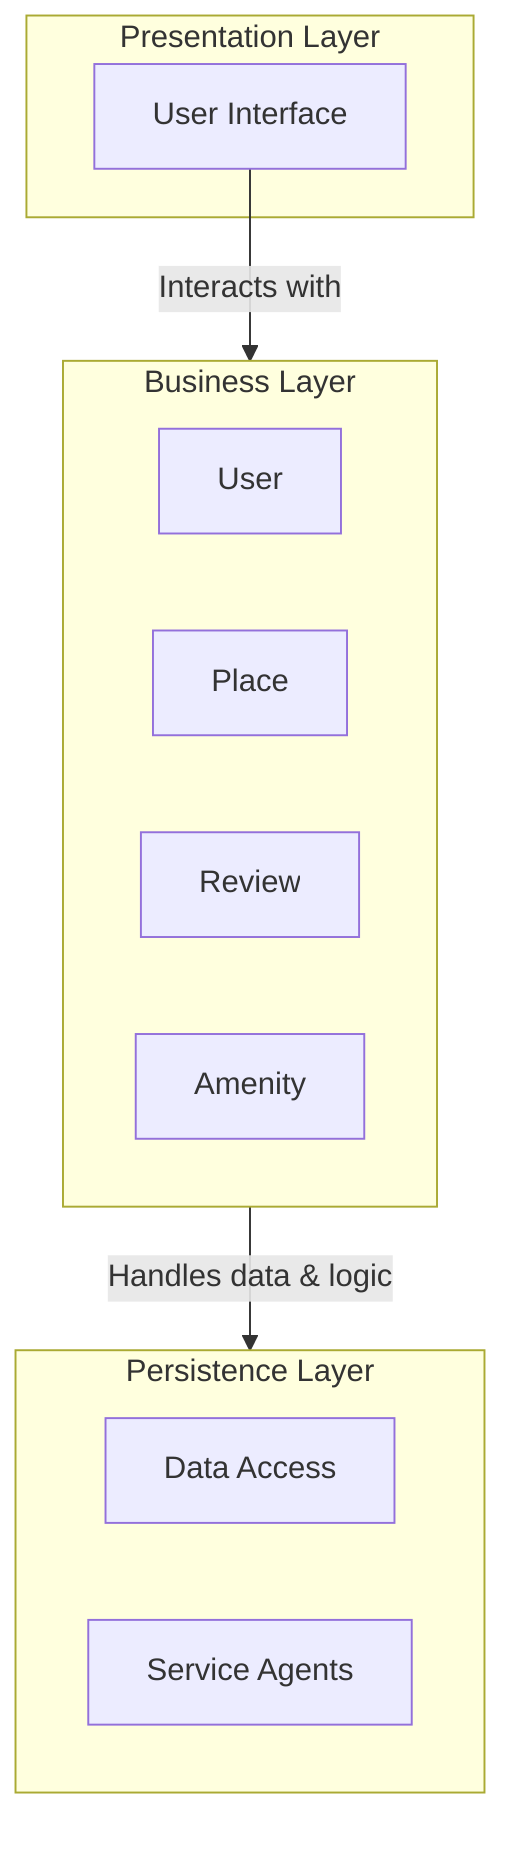 graph TD;
    
    subgraph Presentation_Layer[Presentation Layer]
        UI[User Interface]
    end

    subgraph Business_Layer[Business Layer]
        User[User]
        Place[Place]
        Review[Review]
        Amenity[Amenity]
    end

    subgraph Persistence_Layer[Persistence Layer]
        Data_Access[Data Access]
        Service_Agents[Service Agents]
    end

    UI -->|Interacts with| Business_Layer
    Business_Layer -->|Handles data & logic| Persistence_Layer